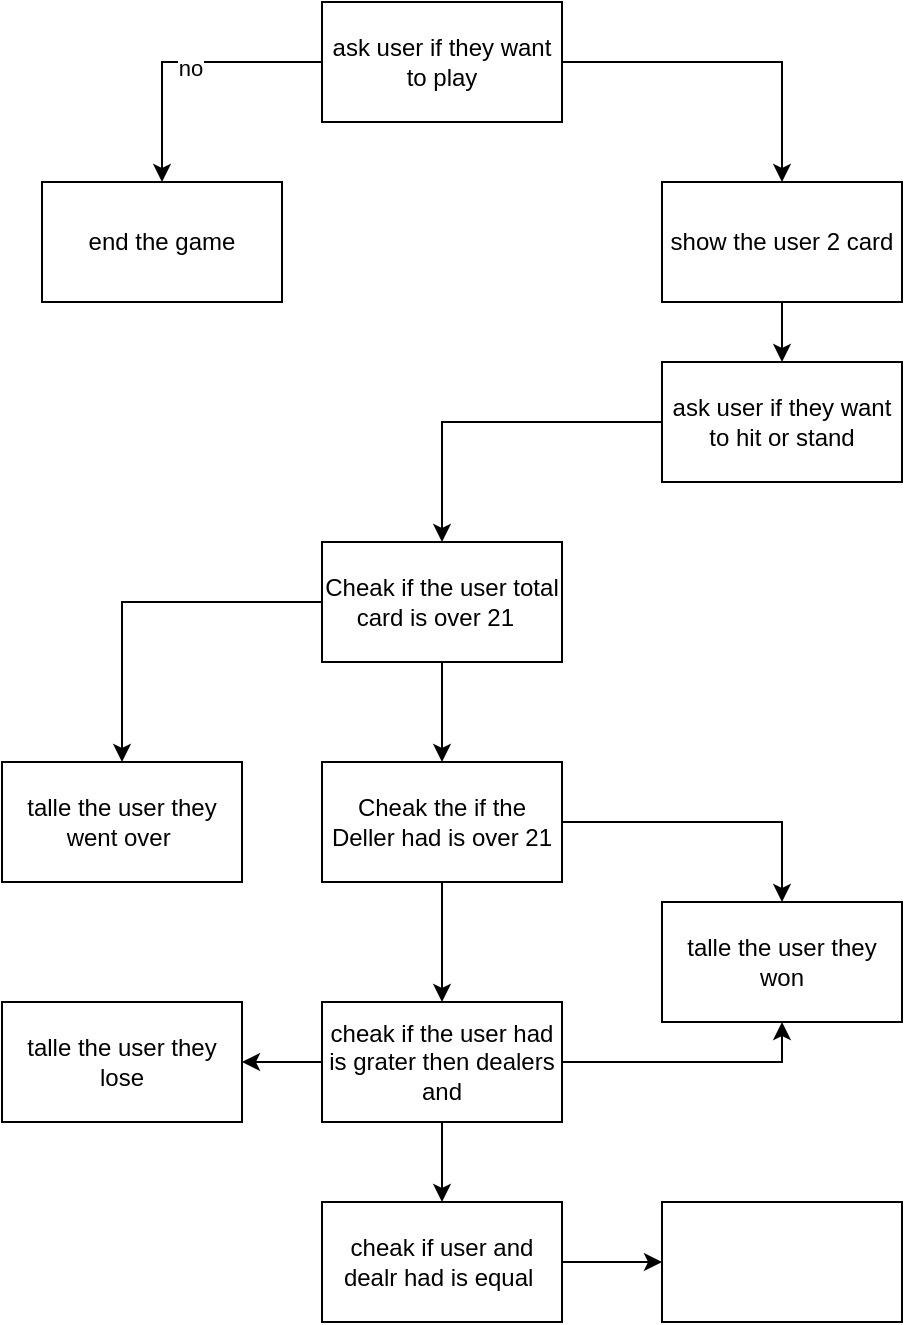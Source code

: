 <mxfile version="20.4.0" type="github" pages="2"><diagram id="mCQON5RRBXFTeQH2ZLTu" name="Page-1"><mxGraphModel dx="2015" dy="1164" grid="1" gridSize="10" guides="1" tooltips="1" connect="1" arrows="1" fold="1" page="1" pageScale="1" pageWidth="850" pageHeight="1100" math="0" shadow="0"><root><mxCell id="0"/><mxCell id="1" parent="0"/><mxCell id="gtdmeJKTaHKHohnfoHkO-2" style="edgeStyle=orthogonalEdgeStyle;rounded=0;orthogonalLoop=1;jettySize=auto;html=1;" parent="1" source="gtdmeJKTaHKHohnfoHkO-1" target="gtdmeJKTaHKHohnfoHkO-3" edge="1"><mxGeometry relative="1" as="geometry"><mxPoint x="110" y="210" as="targetPoint"/></mxGeometry></mxCell><mxCell id="gtdmeJKTaHKHohnfoHkO-4" value="no" style="edgeLabel;html=1;align=center;verticalAlign=middle;resizable=0;points=[];" parent="gtdmeJKTaHKHohnfoHkO-2" vertex="1" connectable="0"><mxGeometry x="-0.052" y="3" relative="1" as="geometry"><mxPoint as="offset"/></mxGeometry></mxCell><mxCell id="gtdmeJKTaHKHohnfoHkO-5" style="edgeStyle=orthogonalEdgeStyle;rounded=0;orthogonalLoop=1;jettySize=auto;html=1;" parent="1" source="gtdmeJKTaHKHohnfoHkO-1" target="gtdmeJKTaHKHohnfoHkO-6" edge="1"><mxGeometry relative="1" as="geometry"><mxPoint x="410" y="180" as="targetPoint"/></mxGeometry></mxCell><mxCell id="gtdmeJKTaHKHohnfoHkO-1" value="ask user if they want to play" style="rounded=0;whiteSpace=wrap;html=1;" parent="1" vertex="1"><mxGeometry x="190" y="90" width="120" height="60" as="geometry"/></mxCell><mxCell id="gtdmeJKTaHKHohnfoHkO-3" value="end the game" style="rounded=0;whiteSpace=wrap;html=1;" parent="1" vertex="1"><mxGeometry x="50" y="180" width="120" height="60" as="geometry"/></mxCell><mxCell id="gtdmeJKTaHKHohnfoHkO-7" style="edgeStyle=orthogonalEdgeStyle;rounded=0;orthogonalLoop=1;jettySize=auto;html=1;" parent="1" source="gtdmeJKTaHKHohnfoHkO-6" target="gtdmeJKTaHKHohnfoHkO-8" edge="1"><mxGeometry relative="1" as="geometry"><mxPoint x="420" y="300" as="targetPoint"/></mxGeometry></mxCell><mxCell id="gtdmeJKTaHKHohnfoHkO-6" value="show the user 2 card" style="rounded=0;whiteSpace=wrap;html=1;" parent="1" vertex="1"><mxGeometry x="360" y="180" width="120" height="60" as="geometry"/></mxCell><mxCell id="gtdmeJKTaHKHohnfoHkO-9" style="edgeStyle=orthogonalEdgeStyle;rounded=0;orthogonalLoop=1;jettySize=auto;html=1;" parent="1" source="gtdmeJKTaHKHohnfoHkO-8" target="gtdmeJKTaHKHohnfoHkO-10" edge="1"><mxGeometry relative="1" as="geometry"><mxPoint x="250" y="390" as="targetPoint"/></mxGeometry></mxCell><mxCell id="gtdmeJKTaHKHohnfoHkO-8" value="ask user if they want to hit or stand" style="rounded=0;whiteSpace=wrap;html=1;" parent="1" vertex="1"><mxGeometry x="360" y="270" width="120" height="60" as="geometry"/></mxCell><mxCell id="gtdmeJKTaHKHohnfoHkO-11" style="edgeStyle=orthogonalEdgeStyle;rounded=0;orthogonalLoop=1;jettySize=auto;html=1;" parent="1" source="gtdmeJKTaHKHohnfoHkO-10" target="gtdmeJKTaHKHohnfoHkO-12" edge="1"><mxGeometry relative="1" as="geometry"><mxPoint x="120" y="500" as="targetPoint"/></mxGeometry></mxCell><mxCell id="gtdmeJKTaHKHohnfoHkO-15" style="edgeStyle=orthogonalEdgeStyle;rounded=0;orthogonalLoop=1;jettySize=auto;html=1;" parent="1" source="gtdmeJKTaHKHohnfoHkO-10" target="gtdmeJKTaHKHohnfoHkO-16" edge="1"><mxGeometry relative="1" as="geometry"><mxPoint x="250" y="500" as="targetPoint"/></mxGeometry></mxCell><mxCell id="gtdmeJKTaHKHohnfoHkO-10" value="Cheak if the user total card is over 21&amp;nbsp;&amp;nbsp;" style="rounded=0;whiteSpace=wrap;html=1;" parent="1" vertex="1"><mxGeometry x="190" y="360" width="120" height="60" as="geometry"/></mxCell><mxCell id="gtdmeJKTaHKHohnfoHkO-12" value="talle the user they went over&amp;nbsp;" style="rounded=0;whiteSpace=wrap;html=1;" parent="1" vertex="1"><mxGeometry x="30" y="470" width="120" height="60" as="geometry"/></mxCell><mxCell id="gtdmeJKTaHKHohnfoHkO-17" style="edgeStyle=orthogonalEdgeStyle;rounded=0;orthogonalLoop=1;jettySize=auto;html=1;" parent="1" source="gtdmeJKTaHKHohnfoHkO-16" target="gtdmeJKTaHKHohnfoHkO-18" edge="1"><mxGeometry relative="1" as="geometry"><mxPoint x="410" y="550" as="targetPoint"/></mxGeometry></mxCell><mxCell id="gtdmeJKTaHKHohnfoHkO-19" style="edgeStyle=orthogonalEdgeStyle;rounded=0;orthogonalLoop=1;jettySize=auto;html=1;" parent="1" source="gtdmeJKTaHKHohnfoHkO-16" target="gtdmeJKTaHKHohnfoHkO-20" edge="1"><mxGeometry relative="1" as="geometry"><mxPoint x="250" y="620" as="targetPoint"/></mxGeometry></mxCell><mxCell id="gtdmeJKTaHKHohnfoHkO-16" value="Cheak the if the Deller had is over 21" style="rounded=0;whiteSpace=wrap;html=1;" parent="1" vertex="1"><mxGeometry x="190" y="470" width="120" height="60" as="geometry"/></mxCell><mxCell id="gtdmeJKTaHKHohnfoHkO-18" value="talle the user they won" style="rounded=0;whiteSpace=wrap;html=1;" parent="1" vertex="1"><mxGeometry x="360" y="540" width="120" height="60" as="geometry"/></mxCell><mxCell id="gtdmeJKTaHKHohnfoHkO-21" style="edgeStyle=orthogonalEdgeStyle;rounded=0;orthogonalLoop=1;jettySize=auto;html=1;entryX=0.5;entryY=1;entryDx=0;entryDy=0;" parent="1" source="gtdmeJKTaHKHohnfoHkO-20" target="gtdmeJKTaHKHohnfoHkO-18" edge="1"><mxGeometry relative="1" as="geometry"/></mxCell><mxCell id="gtdmeJKTaHKHohnfoHkO-22" style="edgeStyle=orthogonalEdgeStyle;rounded=0;orthogonalLoop=1;jettySize=auto;html=1;" parent="1" source="gtdmeJKTaHKHohnfoHkO-20" target="gtdmeJKTaHKHohnfoHkO-23" edge="1"><mxGeometry relative="1" as="geometry"><mxPoint x="90" y="620" as="targetPoint"/></mxGeometry></mxCell><mxCell id="gtdmeJKTaHKHohnfoHkO-24" style="edgeStyle=orthogonalEdgeStyle;rounded=0;orthogonalLoop=1;jettySize=auto;html=1;" parent="1" source="gtdmeJKTaHKHohnfoHkO-20" target="gtdmeJKTaHKHohnfoHkO-25" edge="1"><mxGeometry relative="1" as="geometry"><mxPoint x="250" y="720" as="targetPoint"/></mxGeometry></mxCell><mxCell id="gtdmeJKTaHKHohnfoHkO-20" value="cheak if the user had is grater then dealers and" style="rounded=0;whiteSpace=wrap;html=1;" parent="1" vertex="1"><mxGeometry x="190" y="590" width="120" height="60" as="geometry"/></mxCell><mxCell id="gtdmeJKTaHKHohnfoHkO-23" value="talle the user they lose" style="rounded=0;whiteSpace=wrap;html=1;" parent="1" vertex="1"><mxGeometry x="30" y="590" width="120" height="60" as="geometry"/></mxCell><mxCell id="gtdmeJKTaHKHohnfoHkO-26" style="edgeStyle=orthogonalEdgeStyle;rounded=0;orthogonalLoop=1;jettySize=auto;html=1;" parent="1" source="gtdmeJKTaHKHohnfoHkO-25" target="gtdmeJKTaHKHohnfoHkO-27" edge="1"><mxGeometry relative="1" as="geometry"><mxPoint x="420" y="720" as="targetPoint"/></mxGeometry></mxCell><mxCell id="gtdmeJKTaHKHohnfoHkO-25" value="cheak if user and dealr had is equal&amp;nbsp;" style="rounded=0;whiteSpace=wrap;html=1;" parent="1" vertex="1"><mxGeometry x="190" y="690" width="120" height="60" as="geometry"/></mxCell><mxCell id="gtdmeJKTaHKHohnfoHkO-27" value="" style="rounded=0;whiteSpace=wrap;html=1;" parent="1" vertex="1"><mxGeometry x="360" y="690" width="120" height="60" as="geometry"/></mxCell></root></mxGraphModel></diagram><diagram id="ThXzucjT3A-7pzlHavJ5" name="Page-2"><mxGraphModel dx="2015" dy="1164" grid="1" gridSize="10" guides="1" tooltips="1" connect="1" arrows="1" fold="1" page="1" pageScale="1" pageWidth="850" pageHeight="1100" math="0" shadow="0"><root><mxCell id="0"/><mxCell id="1" parent="0"/></root></mxGraphModel></diagram></mxfile>